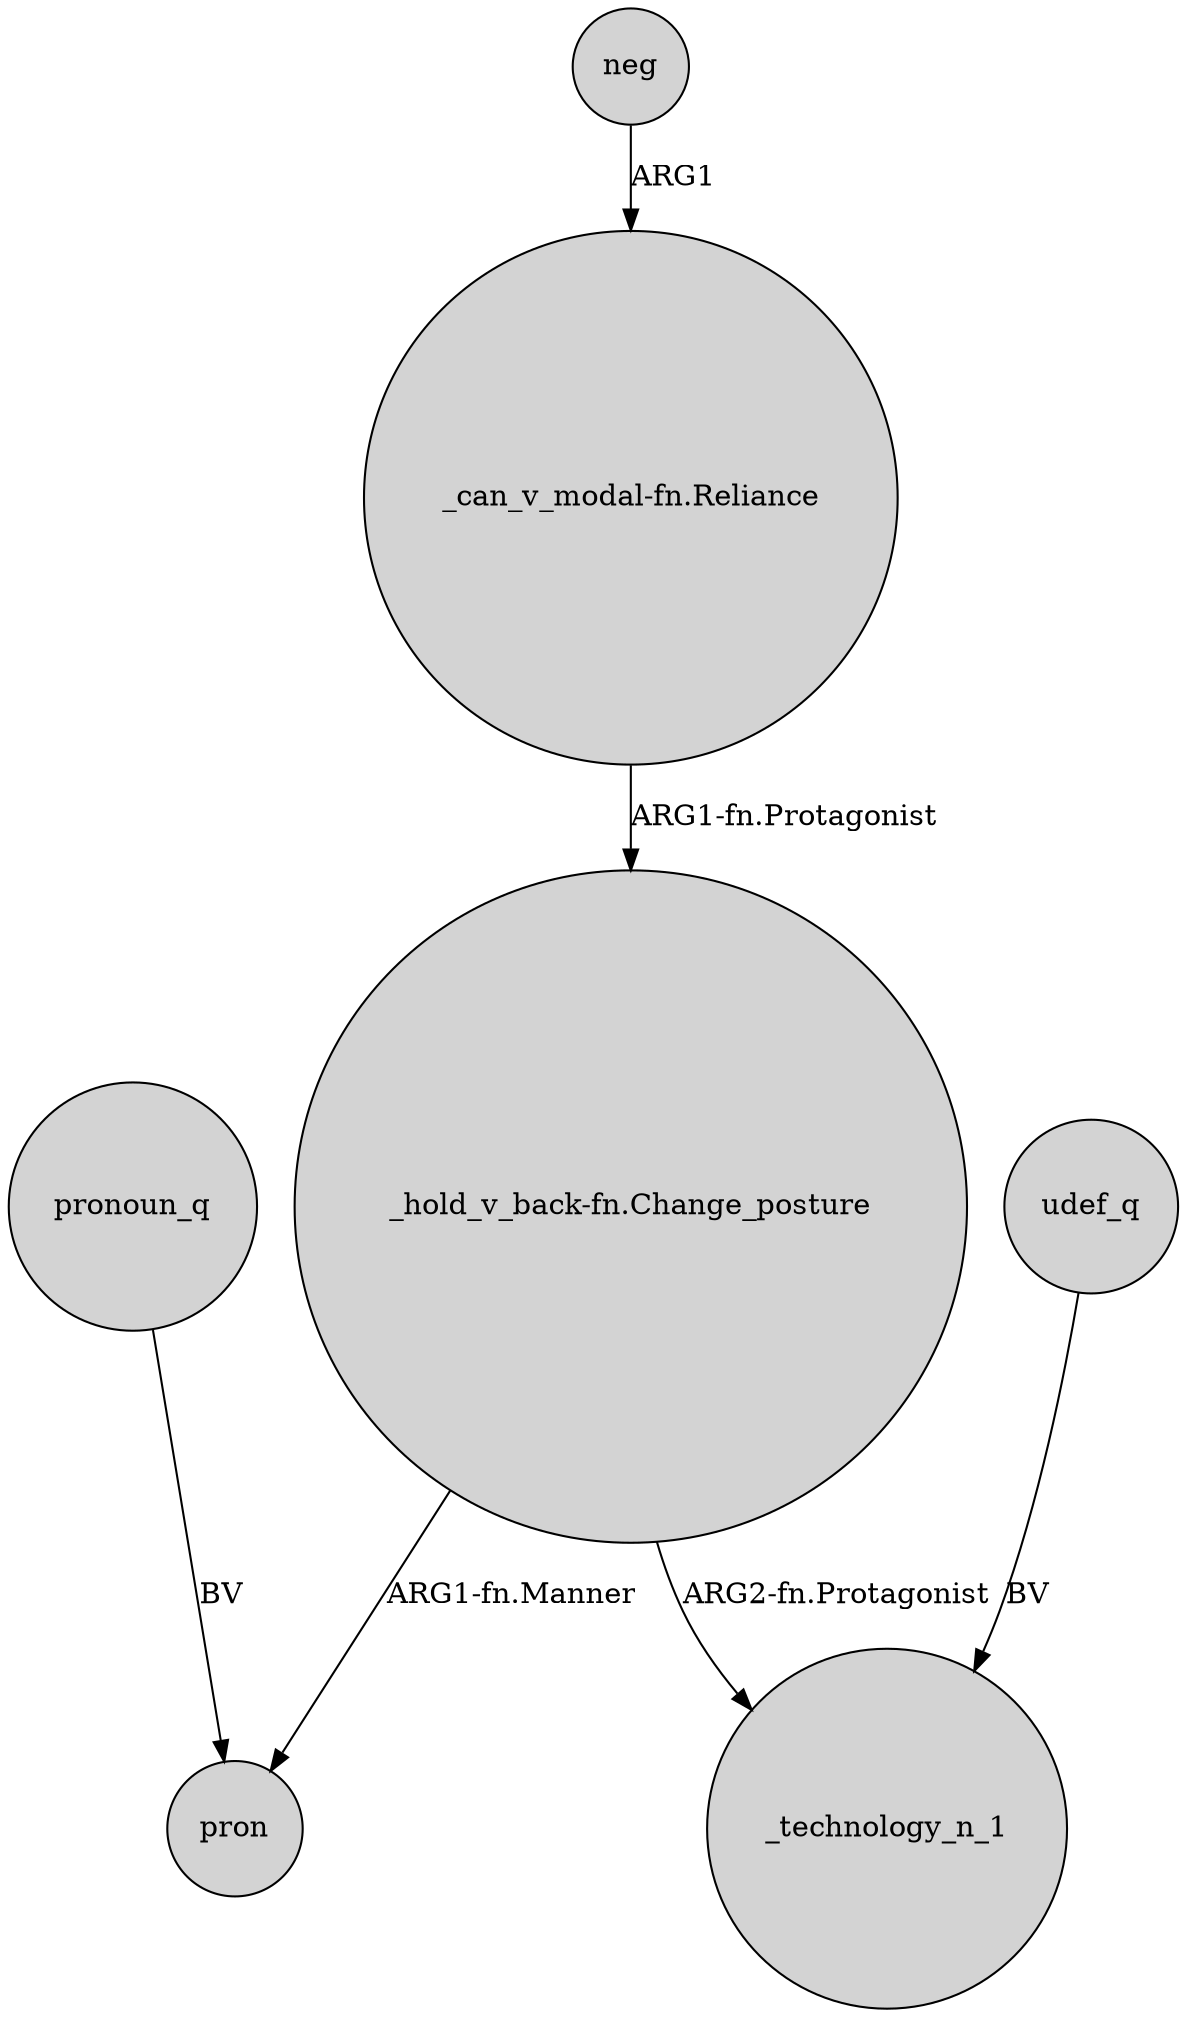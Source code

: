 digraph {
	node [shape=circle style=filled]
	"_can_v_modal-fn.Reliance" -> "_hold_v_back-fn.Change_posture" [label="ARG1-fn.Protagonist"]
	neg -> "_can_v_modal-fn.Reliance" [label=ARG1]
	"_hold_v_back-fn.Change_posture" -> pron [label="ARG1-fn.Manner"]
	udef_q -> _technology_n_1 [label=BV]
	"_hold_v_back-fn.Change_posture" -> _technology_n_1 [label="ARG2-fn.Protagonist"]
	pronoun_q -> pron [label=BV]
}
